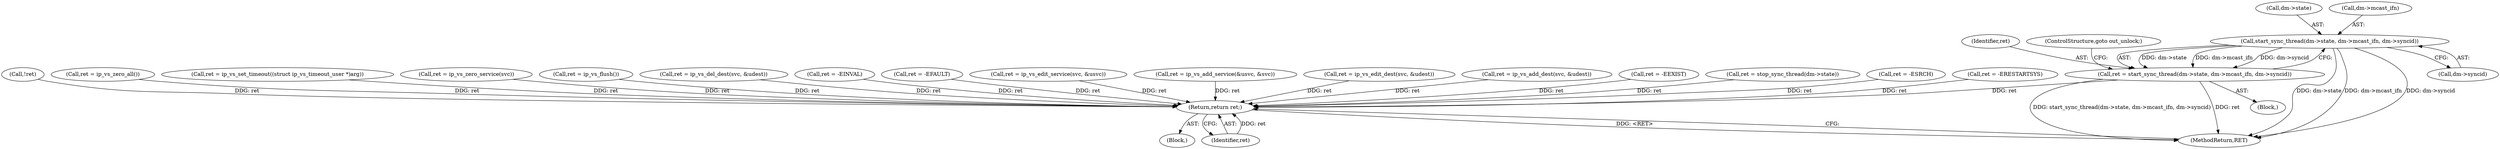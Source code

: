 digraph "0_linux_04bcef2a83f40c6db24222b27a52892cba39dffb_0@API" {
"1000225" [label="(Call,start_sync_thread(dm->state, dm->mcast_ifn, dm->syncid))"];
"1000223" [label="(Call,ret = start_sync_thread(dm->state, dm->mcast_ifn, dm->syncid))"];
"1000476" [label="(Return,return ret;)"];
"1000226" [label="(Call,dm->state)"];
"1000223" [label="(Call,ret = start_sync_thread(dm->state, dm->mcast_ifn, dm->syncid))"];
"1000478" [label="(MethodReturn,RET)"];
"1000427" [label="(Call,!ret)"];
"1000298" [label="(Call,ret = ip_vs_zero_all())"];
"1000204" [label="(Call,ret = ip_vs_set_timeout((struct ip_vs_timeout_user *)arg))"];
"1000432" [label="(Call,ret = ip_vs_zero_service(svc))"];
"1000194" [label="(Call,ret = ip_vs_flush())"];
"1000476" [label="(Return,return ret;)"];
"1000224" [label="(Identifier,ret)"];
"1000454" [label="(Call,ret = ip_vs_del_dest(svc, &udest))"];
"1000462" [label="(Call,ret = -EINVAL)"];
"1000333" [label="(Call,ret = -EFAULT)"];
"1000414" [label="(Call,ret = ip_vs_edit_service(svc, &usvc))"];
"1000405" [label="(Call,ret = ip_vs_add_service(&usvc, &svc))"];
"1000446" [label="(Call,ret = ip_vs_edit_dest(svc, &udest))"];
"1000438" [label="(Call,ret = ip_vs_add_dest(svc, &udest))"];
"1000400" [label="(Call,ret = -EEXIST)"];
"1000113" [label="(Block,)"];
"1000229" [label="(Call,dm->mcast_ifn)"];
"1000477" [label="(Identifier,ret)"];
"1000225" [label="(Call,start_sync_thread(dm->state, dm->mcast_ifn, dm->syncid))"];
"1000248" [label="(Call,ret = stop_sync_thread(dm->state))"];
"1000387" [label="(Call,ret = -ESRCH)"];
"1000232" [label="(Call,dm->syncid)"];
"1000216" [label="(Block,)"];
"1000235" [label="(ControlStructure,goto out_unlock;)"];
"1000184" [label="(Call,ret = -ERESTARTSYS)"];
"1000225" -> "1000223"  [label="AST: "];
"1000225" -> "1000232"  [label="CFG: "];
"1000226" -> "1000225"  [label="AST: "];
"1000229" -> "1000225"  [label="AST: "];
"1000232" -> "1000225"  [label="AST: "];
"1000223" -> "1000225"  [label="CFG: "];
"1000225" -> "1000478"  [label="DDG: dm->state"];
"1000225" -> "1000478"  [label="DDG: dm->mcast_ifn"];
"1000225" -> "1000478"  [label="DDG: dm->syncid"];
"1000225" -> "1000223"  [label="DDG: dm->state"];
"1000225" -> "1000223"  [label="DDG: dm->mcast_ifn"];
"1000225" -> "1000223"  [label="DDG: dm->syncid"];
"1000223" -> "1000216"  [label="AST: "];
"1000224" -> "1000223"  [label="AST: "];
"1000235" -> "1000223"  [label="CFG: "];
"1000223" -> "1000478"  [label="DDG: start_sync_thread(dm->state, dm->mcast_ifn, dm->syncid)"];
"1000223" -> "1000478"  [label="DDG: ret"];
"1000223" -> "1000476"  [label="DDG: ret"];
"1000476" -> "1000113"  [label="AST: "];
"1000476" -> "1000477"  [label="CFG: "];
"1000477" -> "1000476"  [label="AST: "];
"1000478" -> "1000476"  [label="CFG: "];
"1000476" -> "1000478"  [label="DDG: <RET>"];
"1000477" -> "1000476"  [label="DDG: ret"];
"1000333" -> "1000476"  [label="DDG: ret"];
"1000184" -> "1000476"  [label="DDG: ret"];
"1000462" -> "1000476"  [label="DDG: ret"];
"1000194" -> "1000476"  [label="DDG: ret"];
"1000387" -> "1000476"  [label="DDG: ret"];
"1000446" -> "1000476"  [label="DDG: ret"];
"1000432" -> "1000476"  [label="DDG: ret"];
"1000414" -> "1000476"  [label="DDG: ret"];
"1000405" -> "1000476"  [label="DDG: ret"];
"1000248" -> "1000476"  [label="DDG: ret"];
"1000454" -> "1000476"  [label="DDG: ret"];
"1000427" -> "1000476"  [label="DDG: ret"];
"1000298" -> "1000476"  [label="DDG: ret"];
"1000400" -> "1000476"  [label="DDG: ret"];
"1000204" -> "1000476"  [label="DDG: ret"];
"1000438" -> "1000476"  [label="DDG: ret"];
}
